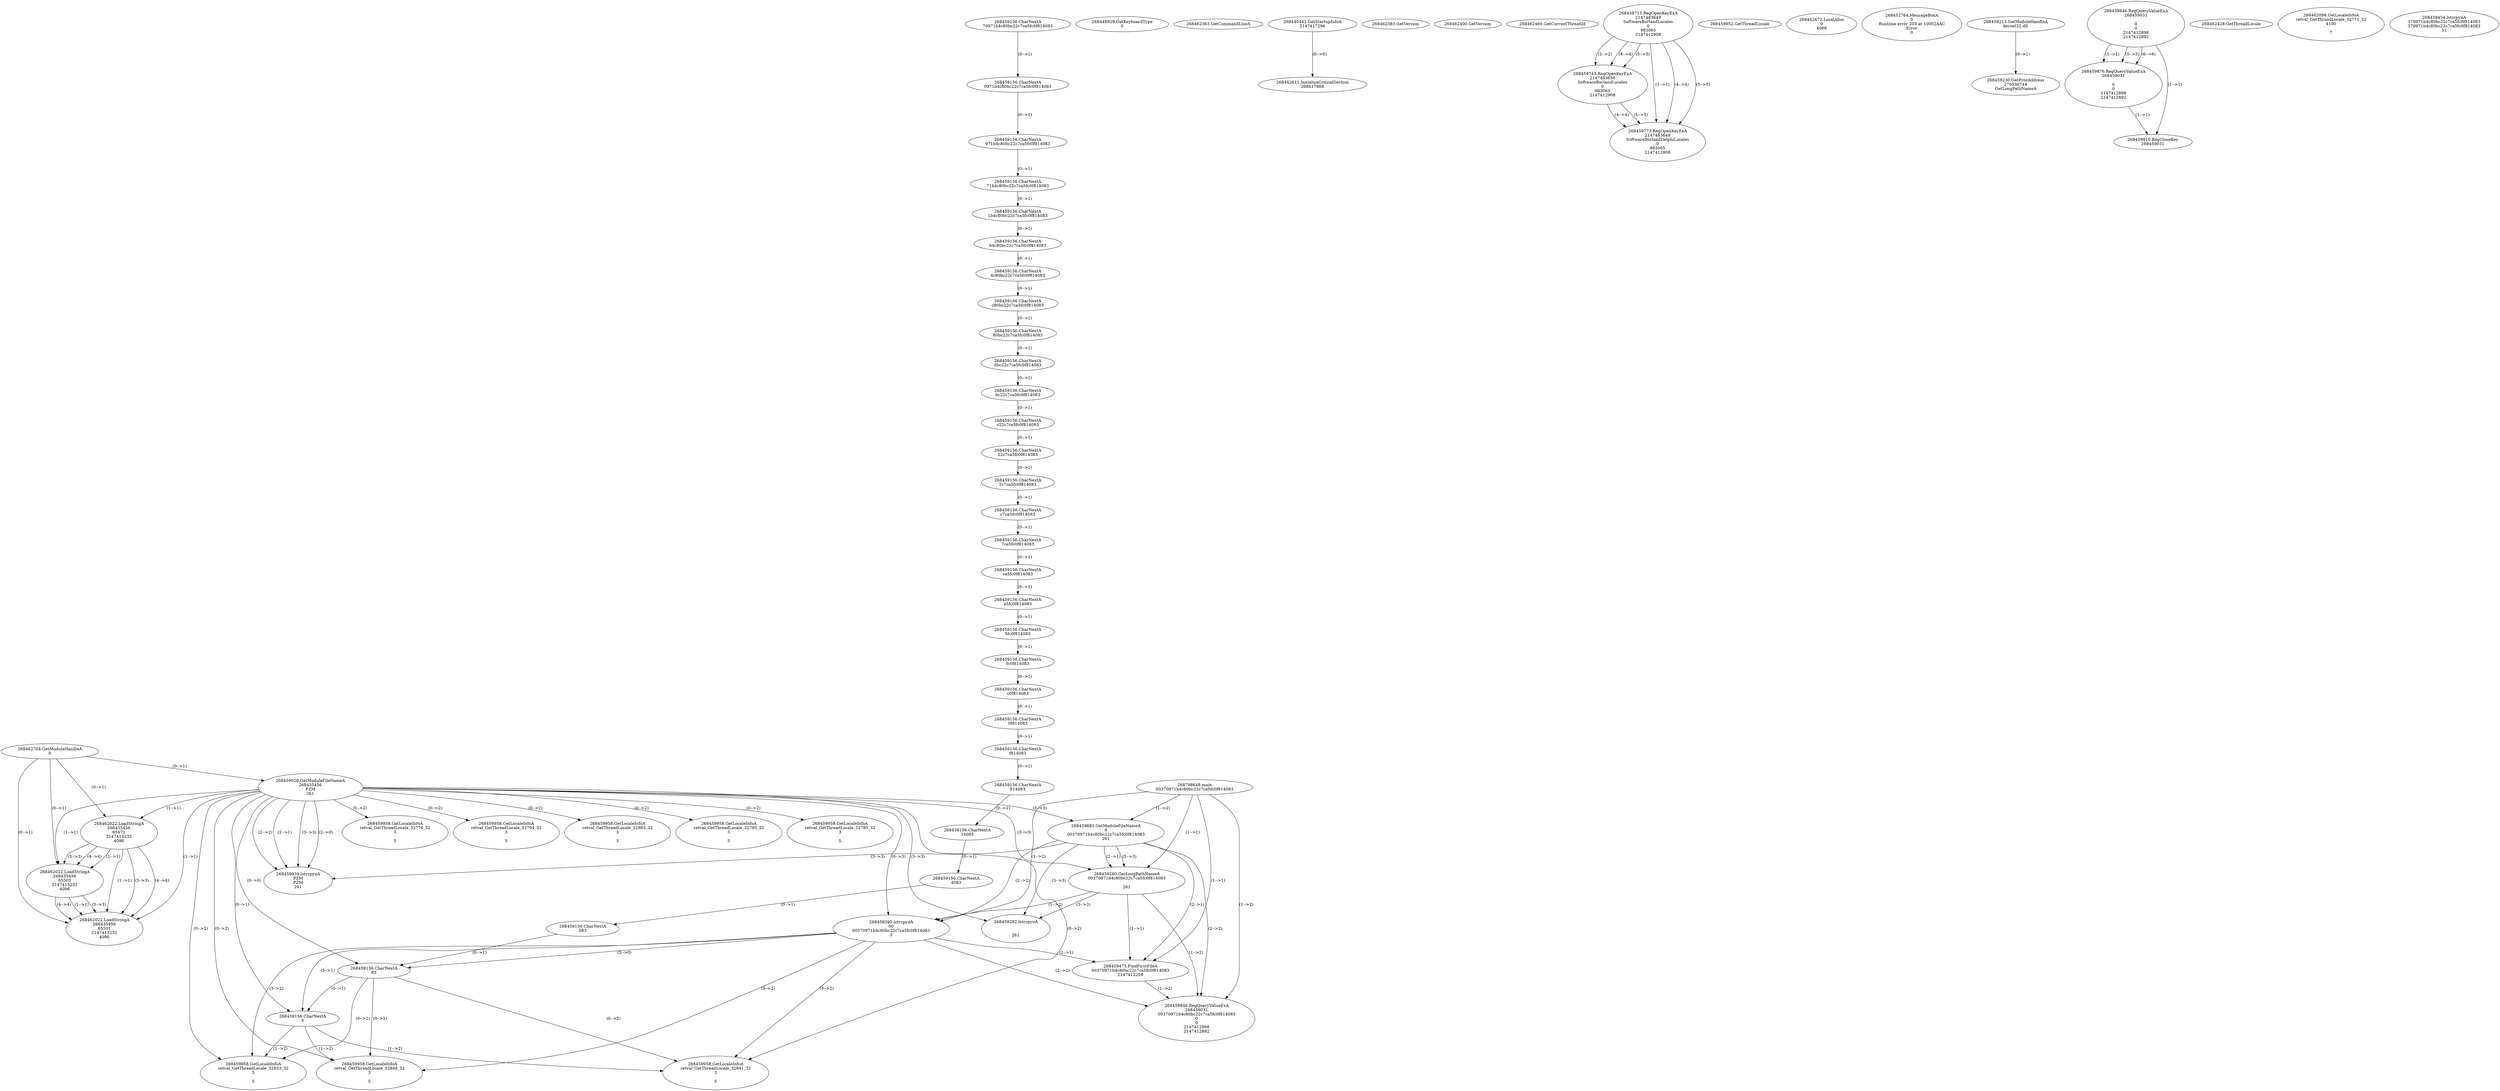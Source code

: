 // Global SCDG with merge call
digraph {
	0 [label="268798648.main
00370971b4c80bc22c7ca5fc0f814083"]
	1 [label="268462704.GetModuleHandleA
0"]
	2 [label="268448929.GetKeyboardType
0"]
	3 [label="268462363.GetCommandLineA
"]
	4 [label="268440442.GetStartupInfoA
2147417296"]
	5 [label="268462383.GetVersion
"]
	6 [label="268462400.GetVersion
"]
	7 [label="268462460.GetCurrentThreadId
"]
	8 [label="268459026.GetModuleFileNameA
268435456
PZM
261"]
	1 -> 8 [label="(0-->1)"]
	9 [label="268459683.GetModuleFileNameA
0
00370971b4c80bc22c7ca5fc0f814083
261"]
	0 -> 9 [label="(1-->2)"]
	8 -> 9 [label="(3-->3)"]
	10 [label="268459713.RegOpenKeyExA
2147483649
Software\Borland\Locales
0
983065
2147412908"]
	11 [label="268459743.RegOpenKeyExA
2147483650
Software\Borland\Locales
0
983065
2147412908"]
	10 -> 11 [label="(2-->2)"]
	10 -> 11 [label="(4-->4)"]
	10 -> 11 [label="(5-->5)"]
	12 [label="268459773.RegOpenKeyExA
2147483649
Software\Borland\Delphi\Locales
0
983065
2147412908"]
	10 -> 12 [label="(1-->1)"]
	10 -> 12 [label="(4-->4)"]
	11 -> 12 [label="(4-->4)"]
	10 -> 12 [label="(5-->5)"]
	11 -> 12 [label="(5-->5)"]
	13 [label="268459939.lstrcpynA
PZM
PZM
261"]
	8 -> 13 [label="(2-->1)"]
	8 -> 13 [label="(2-->2)"]
	8 -> 13 [label="(3-->3)"]
	9 -> 13 [label="(3-->3)"]
	8 -> 13 [label="(2-->0)"]
	14 [label="268459952.GetThreadLocale
"]
	15 [label="268459958.GetLocaleInfoA
retval_GetThreadLocale_32776_32
3

5"]
	8 -> 15 [label="(0-->2)"]
	16 [label="268462022.LoadStringA
268435456
65472
2147413232
4096"]
	1 -> 16 [label="(0-->1)"]
	8 -> 16 [label="(1-->1)"]
	17 [label="268442611.InitializeCriticalSection
268817868"]
	4 -> 17 [label="(0-->0)"]
	18 [label="268442672.LocalAlloc
0
4088"]
	19 [label="268452764.MessageBoxA
0
Runtime error 203 at 10002AAC
Error
0"]
	20 [label="268459213.GetModuleHandleA
kernel32.dll"]
	21 [label="268459230.GetProcAddress
270536744
GetLongPathNameA"]
	20 -> 21 [label="(0-->1)"]
	22 [label="268459260.GetLongPathNameA
00370971b4c80bc22c7ca5fc0f814083

261"]
	0 -> 22 [label="(1-->1)"]
	9 -> 22 [label="(2-->1)"]
	8 -> 22 [label="(3-->3)"]
	9 -> 22 [label="(3-->3)"]
	23 [label="268459282.lstrcpynA


261"]
	8 -> 23 [label="(3-->3)"]
	9 -> 23 [label="(3-->3)"]
	22 -> 23 [label="(3-->3)"]
	24 [label="268459846.RegQueryValueExA
268459031

0
0
2147412898
2147412892"]
	25 [label="268459876.RegQueryValueExA
268459031

0
0
2147412898
2147412892"]
	24 -> 25 [label="(1-->1)"]
	24 -> 25 [label="(5-->5)"]
	24 -> 25 [label="(6-->6)"]
	26 [label="268459910.RegCloseKey
268459031"]
	24 -> 26 [label="(1-->1)"]
	25 -> 26 [label="(1-->1)"]
	27 [label="268459958.GetLocaleInfoA
retval_GetThreadLocale_32794_32
3

5"]
	8 -> 27 [label="(0-->2)"]
	28 [label="268462428.GetThreadLocale
"]
	29 [label="268462098.GetLocaleInfoA
retval_GetThreadLocale_32771_32
4100

7"]
	30 [label="268459958.GetLocaleInfoA
retval_GetThreadLocale_32865_32
3

5"]
	8 -> 30 [label="(0-->2)"]
	31 [label="268459958.GetLocaleInfoA
retval_GetThreadLocale_32795_32
3

5"]
	8 -> 31 [label="(0-->2)"]
	32 [label="268462022.LoadStringA
268435456
65503
2147413232
4096"]
	1 -> 32 [label="(0-->1)"]
	8 -> 32 [label="(1-->1)"]
	16 -> 32 [label="(1-->1)"]
	16 -> 32 [label="(3-->3)"]
	16 -> 32 [label="(4-->4)"]
	33 [label="268462022.LoadStringA
268435456
65501
2147413232
4096"]
	1 -> 33 [label="(0-->1)"]
	8 -> 33 [label="(1-->1)"]
	16 -> 33 [label="(1-->1)"]
	32 -> 33 [label="(1-->1)"]
	16 -> 33 [label="(3-->3)"]
	32 -> 33 [label="(3-->3)"]
	16 -> 33 [label="(4-->4)"]
	32 -> 33 [label="(4-->4)"]
	34 [label="268459958.GetLocaleInfoA
retval_GetThreadLocale_32785_32
3

5"]
	8 -> 34 [label="(0-->2)"]
	35 [label="268459395.lstrcpynA
00
00370971b4c80bc22c7ca5fc0f814083
3"]
	0 -> 35 [label="(1-->2)"]
	9 -> 35 [label="(2-->2)"]
	22 -> 35 [label="(1-->2)"]
	8 -> 35 [label="(0-->3)"]
	36 [label="268459156.CharNextA
70971b4c80bc22c7ca5fc0f814083"]
	37 [label="268459156.CharNextA
0971b4c80bc22c7ca5fc0f814083"]
	36 -> 37 [label="(0-->1)"]
	38 [label="268459156.CharNextA
971b4c80bc22c7ca5fc0f814083"]
	37 -> 38 [label="(0-->1)"]
	39 [label="268459156.CharNextA
71b4c80bc22c7ca5fc0f814083"]
	38 -> 39 [label="(0-->1)"]
	40 [label="268459156.CharNextA
1b4c80bc22c7ca5fc0f814083"]
	39 -> 40 [label="(0-->1)"]
	41 [label="268459156.CharNextA
b4c80bc22c7ca5fc0f814083"]
	40 -> 41 [label="(0-->1)"]
	42 [label="268459156.CharNextA
4c80bc22c7ca5fc0f814083"]
	41 -> 42 [label="(0-->1)"]
	43 [label="268459156.CharNextA
c80bc22c7ca5fc0f814083"]
	42 -> 43 [label="(0-->1)"]
	44 [label="268459156.CharNextA
80bc22c7ca5fc0f814083"]
	43 -> 44 [label="(0-->1)"]
	45 [label="268459156.CharNextA
0bc22c7ca5fc0f814083"]
	44 -> 45 [label="(0-->1)"]
	46 [label="268459156.CharNextA
bc22c7ca5fc0f814083"]
	45 -> 46 [label="(0-->1)"]
	47 [label="268459156.CharNextA
c22c7ca5fc0f814083"]
	46 -> 47 [label="(0-->1)"]
	48 [label="268459156.CharNextA
22c7ca5fc0f814083"]
	47 -> 48 [label="(0-->1)"]
	49 [label="268459156.CharNextA
2c7ca5fc0f814083"]
	48 -> 49 [label="(0-->1)"]
	50 [label="268459156.CharNextA
c7ca5fc0f814083"]
	49 -> 50 [label="(0-->1)"]
	51 [label="268459156.CharNextA
7ca5fc0f814083"]
	50 -> 51 [label="(0-->1)"]
	52 [label="268459156.CharNextA
ca5fc0f814083"]
	51 -> 52 [label="(0-->1)"]
	53 [label="268459156.CharNextA
a5fc0f814083"]
	52 -> 53 [label="(0-->1)"]
	54 [label="268459156.CharNextA
5fc0f814083"]
	53 -> 54 [label="(0-->1)"]
	55 [label="268459156.CharNextA
fc0f814083"]
	54 -> 55 [label="(0-->1)"]
	56 [label="268459156.CharNextA
c0f814083"]
	55 -> 56 [label="(0-->1)"]
	57 [label="268459156.CharNextA
0f814083"]
	56 -> 57 [label="(0-->1)"]
	58 [label="268459156.CharNextA
f814083"]
	57 -> 58 [label="(0-->1)"]
	59 [label="268459156.CharNextA
814083"]
	58 -> 59 [label="(0-->1)"]
	60 [label="268459156.CharNextA
14083"]
	59 -> 60 [label="(0-->1)"]
	61 [label="268459156.CharNextA
4083"]
	60 -> 61 [label="(0-->1)"]
	62 [label="268459156.CharNextA
083"]
	61 -> 62 [label="(0-->1)"]
	63 [label="268459156.CharNextA
83"]
	62 -> 63 [label="(0-->1)"]
	8 -> 63 [label="(0-->0)"]
	35 -> 63 [label="(3-->0)"]
	64 [label="268459156.CharNextA
3"]
	8 -> 64 [label="(0-->1)"]
	35 -> 64 [label="(3-->1)"]
	63 -> 64 [label="(0-->1)"]
	65 [label="268459454.lstrcpynA
370971b4c80bc22c7ca5fc0f814083
370971b4c80bc22c7ca5fc0f814083
31"]
	66 [label="268459473.FindFirstFileA
00370971b4c80bc22c7ca5fc0f814083
2147412258"]
	0 -> 66 [label="(1-->1)"]
	9 -> 66 [label="(2-->1)"]
	22 -> 66 [label="(1-->1)"]
	35 -> 66 [label="(2-->1)"]
	67 [label="268459846.RegQueryValueExA
268459031
00370971b4c80bc22c7ca5fc0f814083
0
0
2147412898
2147412892"]
	0 -> 67 [label="(1-->2)"]
	9 -> 67 [label="(2-->2)"]
	22 -> 67 [label="(1-->2)"]
	35 -> 67 [label="(2-->2)"]
	66 -> 67 [label="(1-->2)"]
	68 [label="268459958.GetLocaleInfoA
retval_GetThreadLocale_32848_32
3

5"]
	8 -> 68 [label="(0-->2)"]
	35 -> 68 [label="(3-->2)"]
	63 -> 68 [label="(0-->2)"]
	64 -> 68 [label="(1-->2)"]
	69 [label="268459958.GetLocaleInfoA
retval_GetThreadLocale_32841_32
3

5"]
	8 -> 69 [label="(0-->2)"]
	35 -> 69 [label="(3-->2)"]
	63 -> 69 [label="(0-->2)"]
	64 -> 69 [label="(1-->2)"]
	70 [label="268459958.GetLocaleInfoA
retval_GetThreadLocale_32833_32
3

5"]
	8 -> 70 [label="(0-->2)"]
	35 -> 70 [label="(3-->2)"]
	63 -> 70 [label="(0-->2)"]
	64 -> 70 [label="(1-->2)"]
}
